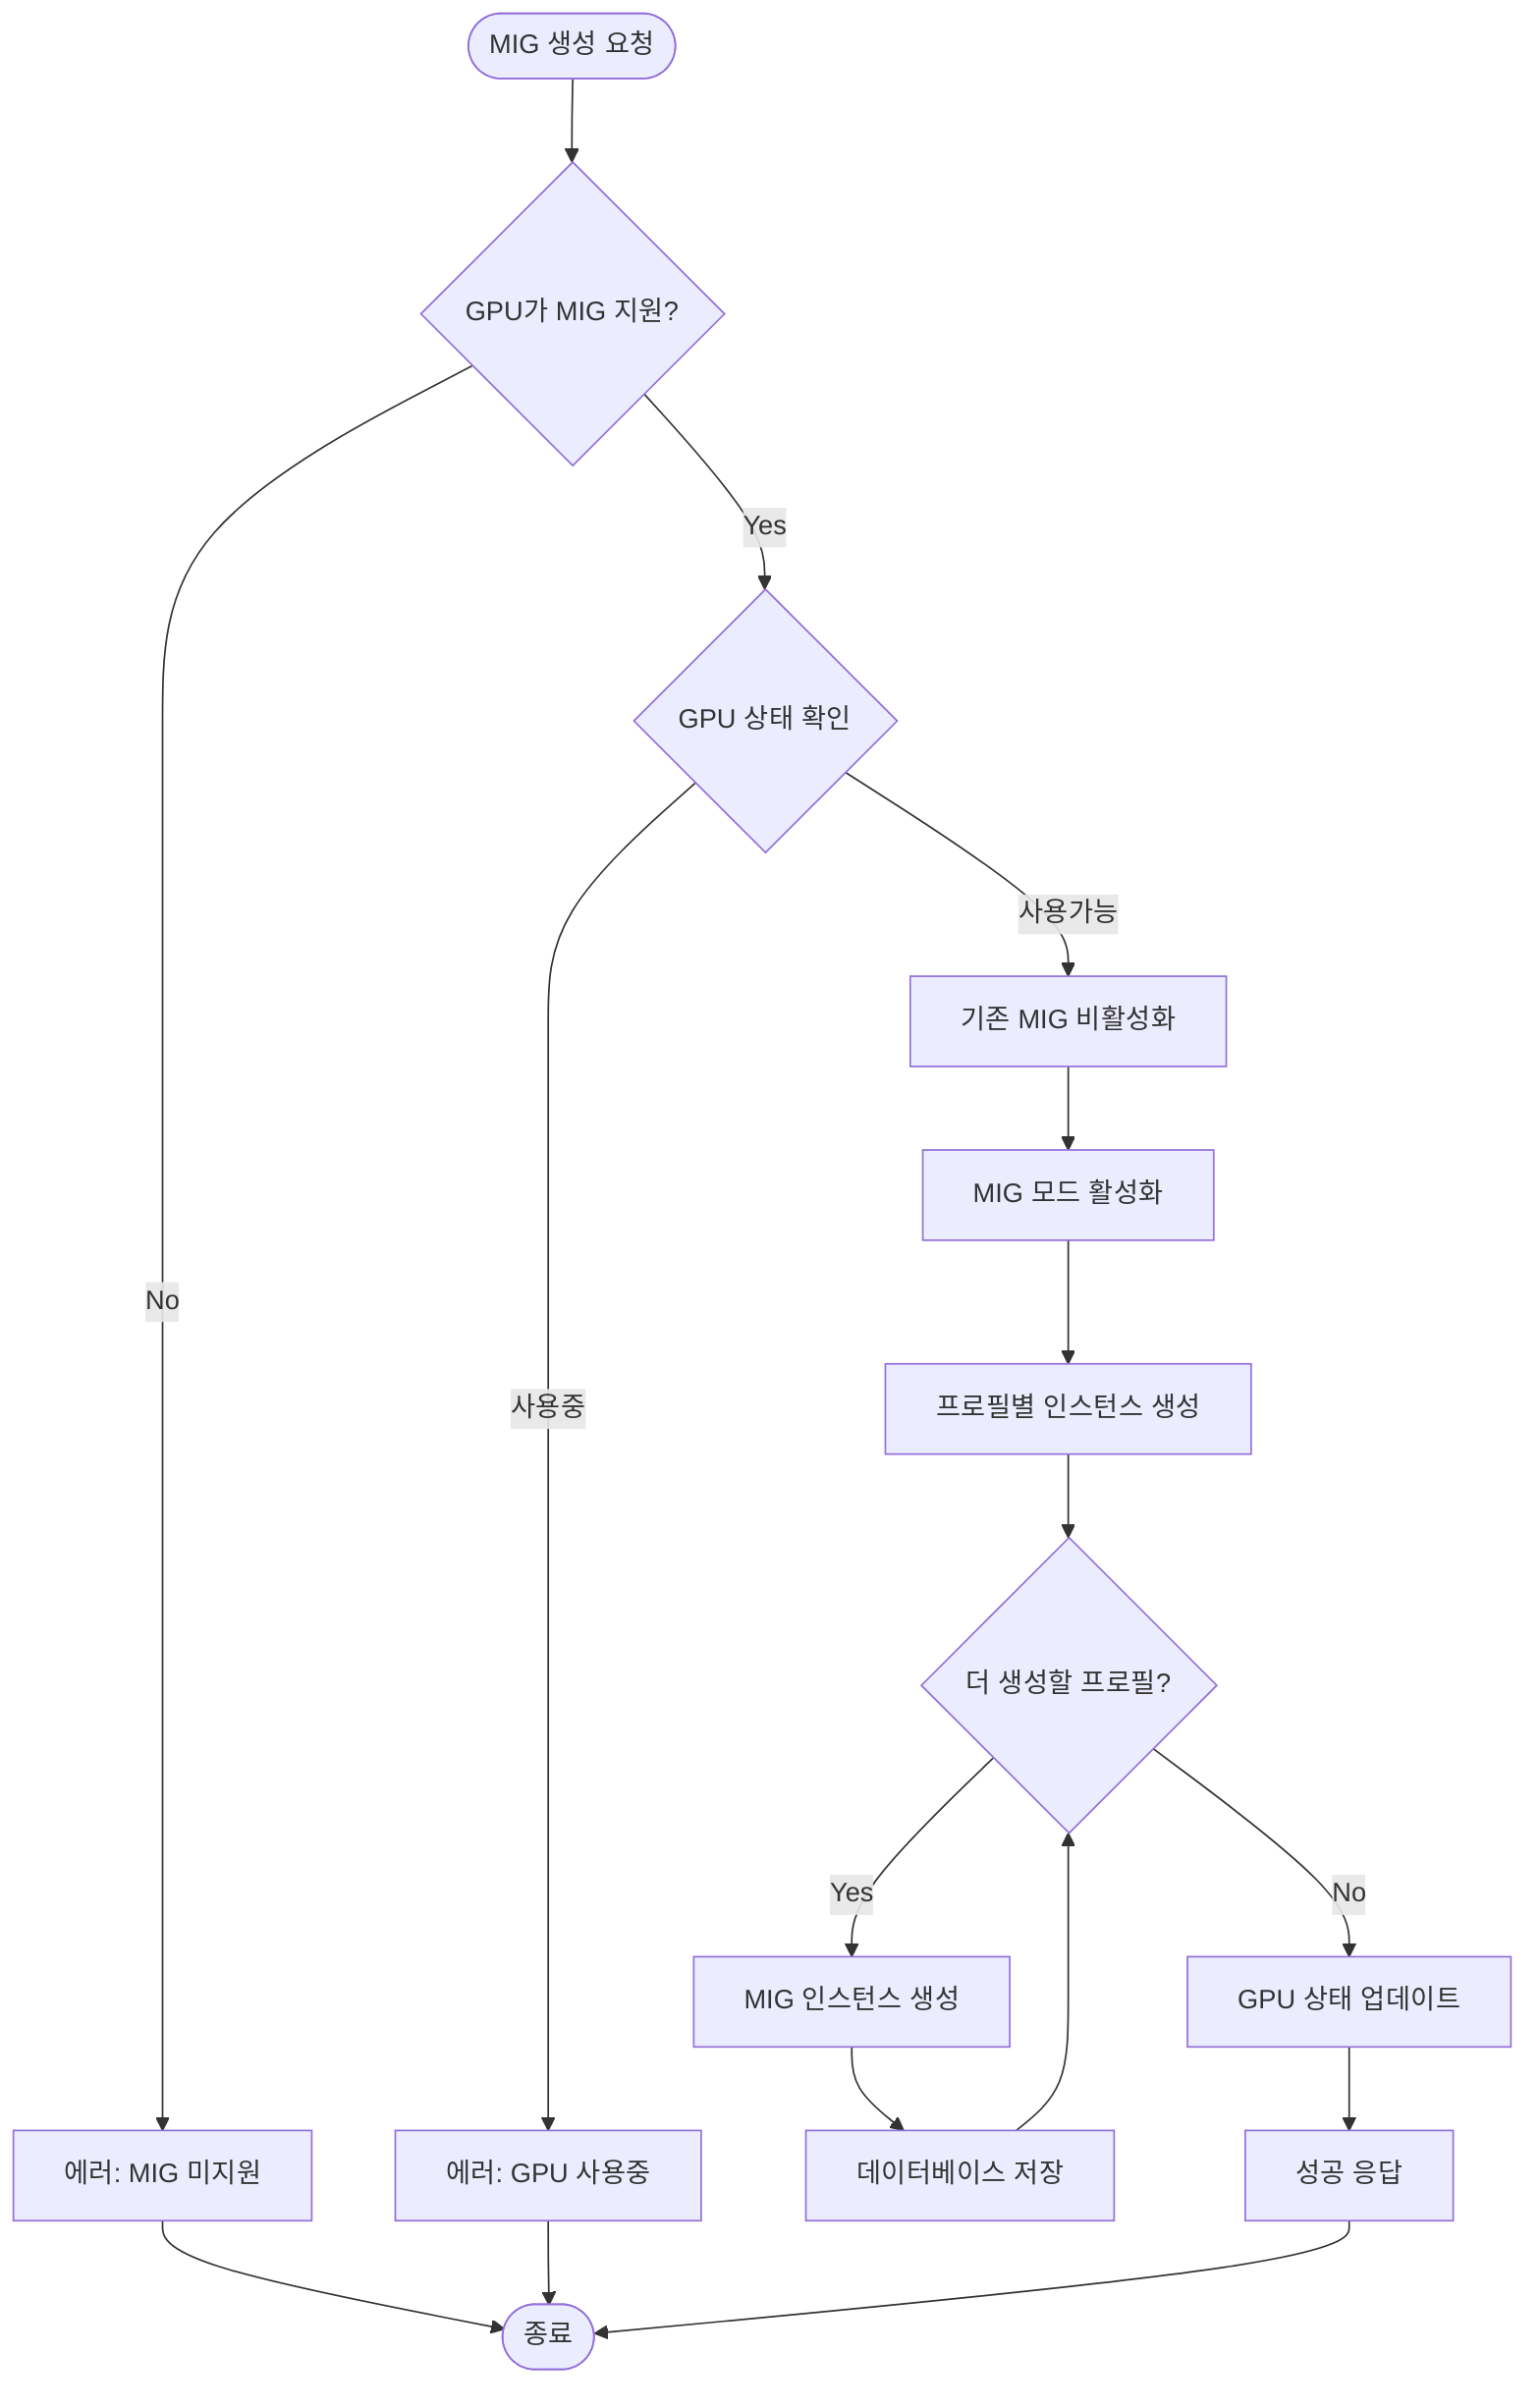 %% 6. 활동 다이어그램 - MIG 인스턴스 생성 프로세스
flowchart TD
    Start([MIG 생성 요청]) --> Check{GPU가 MIG 지원?}
    
    Check -->|No| Error1[에러: MIG 미지원]
    Check -->|Yes| CheckStatus{GPU 상태 확인}
    
    CheckStatus -->|사용중| Error2[에러: GPU 사용중]
    CheckStatus -->|사용가능| DisableCurrent[기존 MIG 비활성화]
    
    DisableCurrent --> EnableMIG[MIG 모드 활성화]
    EnableMIG --> CreateProfiles[프로필별 인스턴스 생성]
    
    CreateProfiles --> Loop{더 생성할 프로필?}
    Loop -->|Yes| CreateInstance[MIG 인스턴스 생성]
    CreateInstance --> SaveDB[데이터베이스 저장]
    SaveDB --> Loop
    
    Loop -->|No| UpdateStatus[GPU 상태 업데이트]
    UpdateStatus --> Success[성공 응답]
    
    Error1 --> End([종료])
    Error2 --> End
    Success --> End